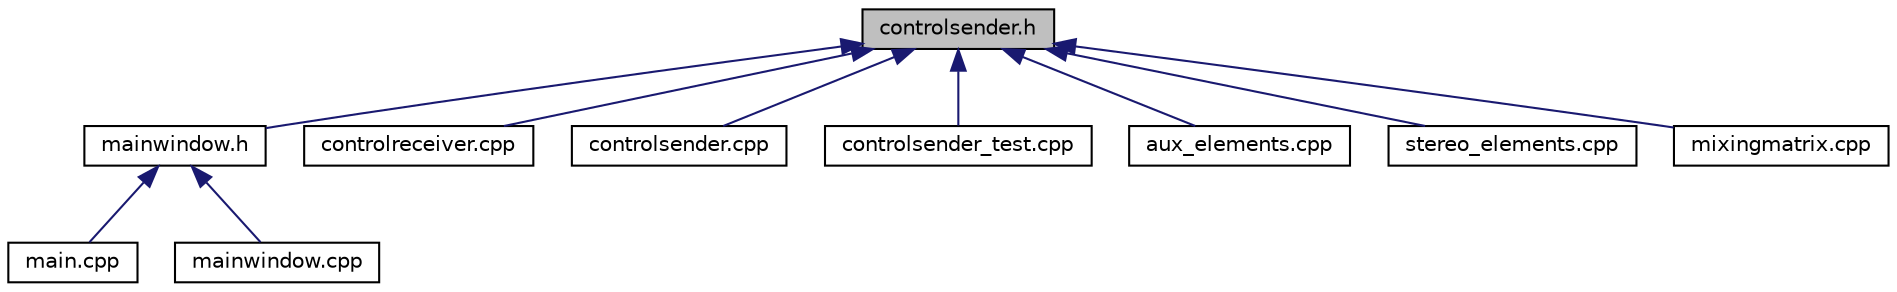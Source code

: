 digraph "controlsender.h"
{
 // LATEX_PDF_SIZE
  edge [fontname="Helvetica",fontsize="10",labelfontname="Helvetica",labelfontsize="10"];
  node [fontname="Helvetica",fontsize="10",shape=record];
  Node1 [label="controlsender.h",height=0.2,width=0.4,color="black", fillcolor="grey75", style="filled", fontcolor="black",tooltip=" "];
  Node1 -> Node2 [dir="back",color="midnightblue",fontsize="10",style="solid",fontname="Helvetica"];
  Node2 [label="mainwindow.h",height=0.2,width=0.4,color="black", fillcolor="white", style="filled",URL="$d9/d53/mainwindow_8h.html",tooltip=" "];
  Node2 -> Node3 [dir="back",color="midnightblue",fontsize="10",style="solid",fontname="Helvetica"];
  Node3 [label="main.cpp",height=0.2,width=0.4,color="black", fillcolor="white", style="filled",URL="$df/d0a/main_8cpp.html",tooltip=" "];
  Node2 -> Node4 [dir="back",color="midnightblue",fontsize="10",style="solid",fontname="Helvetica"];
  Node4 [label="mainwindow.cpp",height=0.2,width=0.4,color="black", fillcolor="white", style="filled",URL="$d8/dd9/mainwindow_8cpp.html",tooltip=" "];
  Node1 -> Node5 [dir="back",color="midnightblue",fontsize="10",style="solid",fontname="Helvetica"];
  Node5 [label="controlreceiver.cpp",height=0.2,width=0.4,color="black", fillcolor="white", style="filled",URL="$d8/d8d/controlreceiver_8cpp.html",tooltip=" "];
  Node1 -> Node6 [dir="back",color="midnightblue",fontsize="10",style="solid",fontname="Helvetica"];
  Node6 [label="controlsender.cpp",height=0.2,width=0.4,color="black", fillcolor="white", style="filled",URL="$d2/d5b/controlsender_8cpp.html",tooltip=" "];
  Node1 -> Node7 [dir="back",color="midnightblue",fontsize="10",style="solid",fontname="Helvetica"];
  Node7 [label="controlsender_test.cpp",height=0.2,width=0.4,color="black", fillcolor="white", style="filled",URL="$de/da4/controlsender__test_8cpp.html",tooltip=" "];
  Node1 -> Node8 [dir="back",color="midnightblue",fontsize="10",style="solid",fontname="Helvetica"];
  Node8 [label="aux_elements.cpp",height=0.2,width=0.4,color="black", fillcolor="white", style="filled",URL="$d6/db2/aux__elements_8cpp.html",tooltip=" "];
  Node1 -> Node9 [dir="back",color="midnightblue",fontsize="10",style="solid",fontname="Helvetica"];
  Node9 [label="stereo_elements.cpp",height=0.2,width=0.4,color="black", fillcolor="white", style="filled",URL="$d0/d65/stereo__elements_8cpp.html",tooltip=" "];
  Node1 -> Node10 [dir="back",color="midnightblue",fontsize="10",style="solid",fontname="Helvetica"];
  Node10 [label="mixingmatrix.cpp",height=0.2,width=0.4,color="black", fillcolor="white", style="filled",URL="$d6/dc8/mixingmatrix_8cpp.html",tooltip=" "];
}
